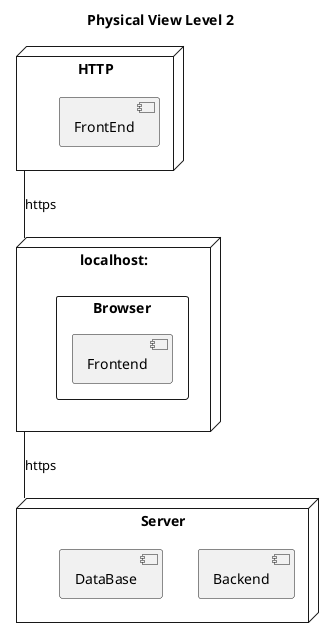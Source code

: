 @startuml

title Physical View Level 2

node "HTTP" as http {
[FrontEnd]
}

node "localhost:" as localhost {
rectangle Browser{
[Frontend]
}
}

node "Server" as server {
[Backend]
[DataBase]
}


localhost -- server: https
http -- localhost: https


@enduml